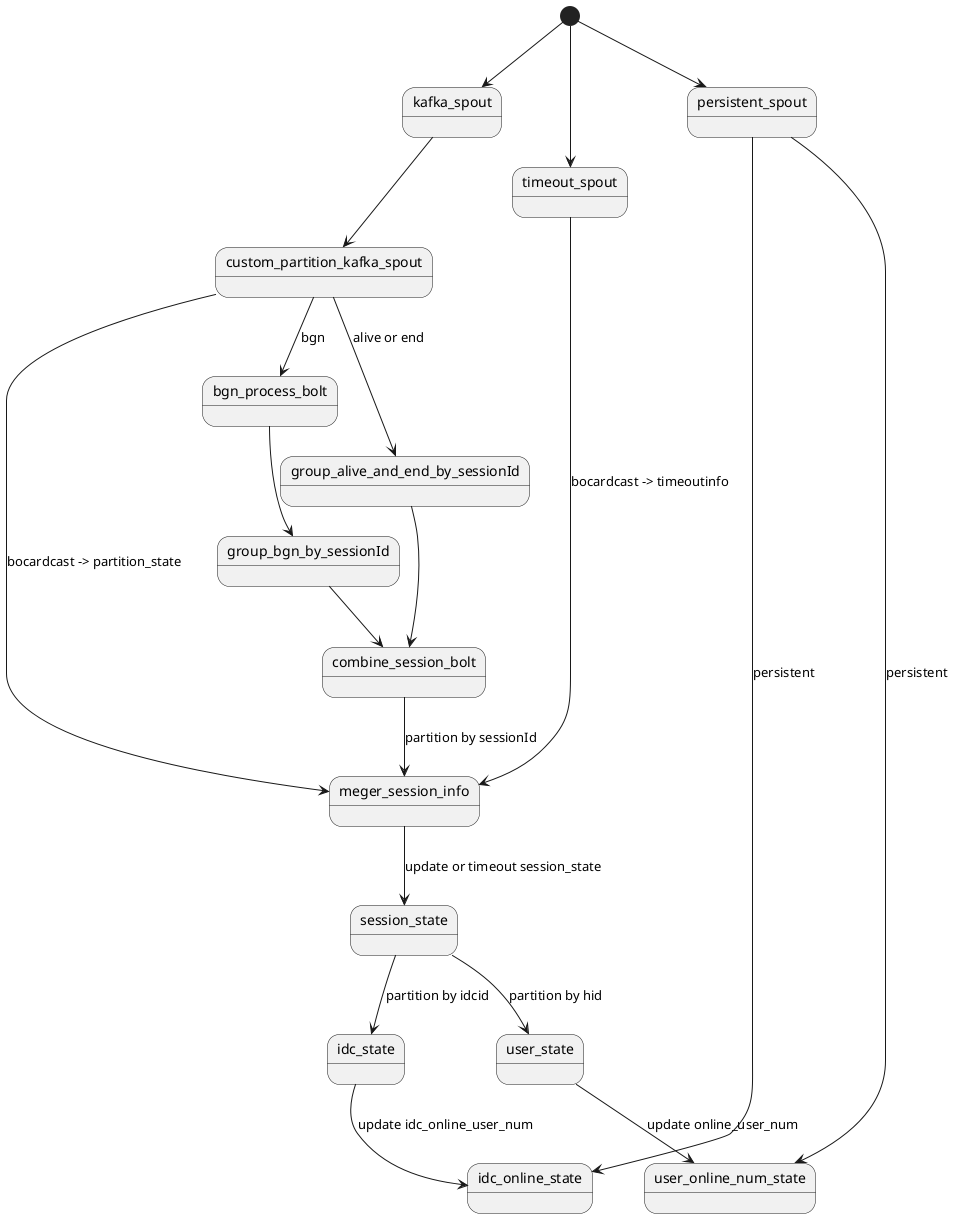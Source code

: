 @startuml
[*] --> kafka_spout
[*] --> timeout_spout
[*] --> persistent_spout

kafka_spout --> custom_partition_kafka_spout

custom_partition_kafka_spout --> bgn_process_bolt : bgn
bgn_process_bolt --> group_bgn_by_sessionId
group_bgn_by_sessionId --> combine_session_bolt

custom_partition_kafka_spout --> group_alive_and_end_by_sessionId : alive or end
group_alive_and_end_by_sessionId --> combine_session_bolt 



custom_partition_kafka_spout --> meger_session_info : bocardcast -> partition_state
combine_session_bolt --> meger_session_info : partition by sessionId
timeout_spout --> meger_session_info : bocardcast -> timeoutinfo


meger_session_info --> session_state : update or timeout session_state


session_state --> user_state : partition by hid

session_state -->  idc_state : partition by idcid

idc_state --> idc_online_state : update idc_online_user_num

user_state --> user_online_num_state : update online_user_num


persistent_spout -> idc_online_state : persistent
persistent_spout -> user_online_num_state : persistent

@enduml 